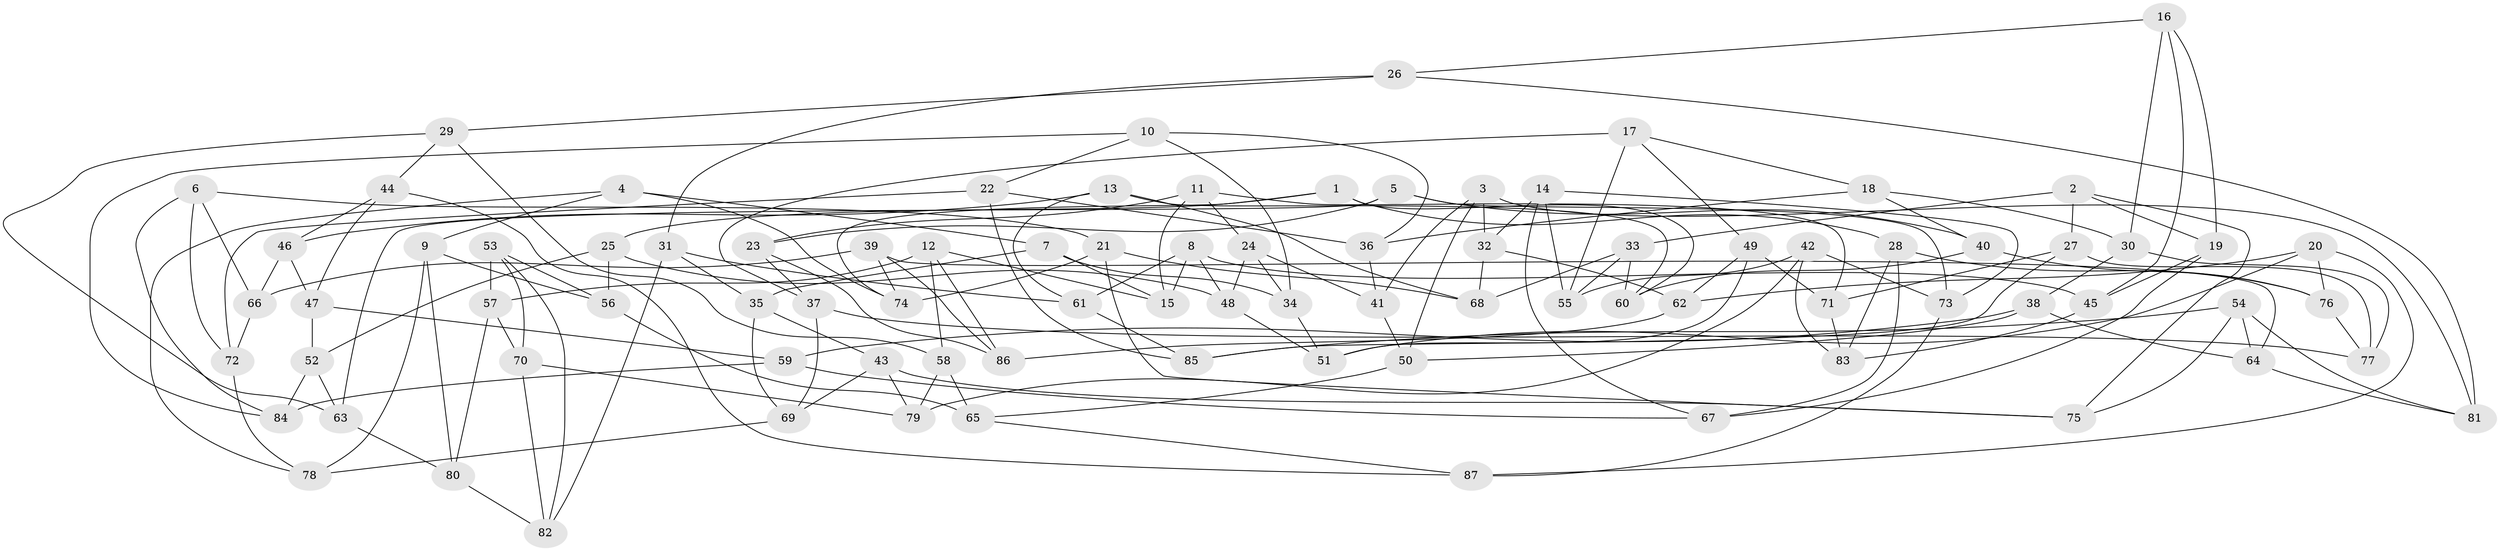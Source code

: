 // coarse degree distribution, {8: 0.08823529411764706, 5: 0.11764705882352941, 7: 0.11764705882352941, 11: 0.029411764705882353, 6: 0.14705882352941177, 9: 0.058823529411764705, 10: 0.11764705882352941, 4: 0.23529411764705882, 3: 0.08823529411764706}
// Generated by graph-tools (version 1.1) at 2025/20/03/04/25 18:20:37]
// undirected, 87 vertices, 174 edges
graph export_dot {
graph [start="1"]
  node [color=gray90,style=filled];
  1;
  2;
  3;
  4;
  5;
  6;
  7;
  8;
  9;
  10;
  11;
  12;
  13;
  14;
  15;
  16;
  17;
  18;
  19;
  20;
  21;
  22;
  23;
  24;
  25;
  26;
  27;
  28;
  29;
  30;
  31;
  32;
  33;
  34;
  35;
  36;
  37;
  38;
  39;
  40;
  41;
  42;
  43;
  44;
  45;
  46;
  47;
  48;
  49;
  50;
  51;
  52;
  53;
  54;
  55;
  56;
  57;
  58;
  59;
  60;
  61;
  62;
  63;
  64;
  65;
  66;
  67;
  68;
  69;
  70;
  71;
  72;
  73;
  74;
  75;
  76;
  77;
  78;
  79;
  80;
  81;
  82;
  83;
  84;
  85;
  86;
  87;
  1 -- 60;
  1 -- 28;
  1 -- 74;
  1 -- 25;
  2 -- 33;
  2 -- 19;
  2 -- 27;
  2 -- 75;
  3 -- 41;
  3 -- 32;
  3 -- 50;
  3 -- 81;
  4 -- 74;
  4 -- 9;
  4 -- 7;
  4 -- 78;
  5 -- 23;
  5 -- 63;
  5 -- 73;
  5 -- 40;
  6 -- 21;
  6 -- 72;
  6 -- 84;
  6 -- 66;
  7 -- 35;
  7 -- 34;
  7 -- 15;
  8 -- 48;
  8 -- 45;
  8 -- 61;
  8 -- 15;
  9 -- 80;
  9 -- 78;
  9 -- 56;
  10 -- 22;
  10 -- 34;
  10 -- 36;
  10 -- 84;
  11 -- 24;
  11 -- 71;
  11 -- 23;
  11 -- 15;
  12 -- 58;
  12 -- 57;
  12 -- 86;
  12 -- 15;
  13 -- 60;
  13 -- 68;
  13 -- 46;
  13 -- 61;
  14 -- 55;
  14 -- 73;
  14 -- 67;
  14 -- 32;
  16 -- 26;
  16 -- 19;
  16 -- 30;
  16 -- 45;
  17 -- 49;
  17 -- 18;
  17 -- 55;
  17 -- 37;
  18 -- 30;
  18 -- 40;
  18 -- 36;
  19 -- 67;
  19 -- 45;
  20 -- 51;
  20 -- 87;
  20 -- 62;
  20 -- 76;
  21 -- 68;
  21 -- 75;
  21 -- 74;
  22 -- 72;
  22 -- 85;
  22 -- 36;
  23 -- 86;
  23 -- 37;
  24 -- 34;
  24 -- 41;
  24 -- 48;
  25 -- 52;
  25 -- 56;
  25 -- 48;
  26 -- 29;
  26 -- 31;
  26 -- 81;
  27 -- 77;
  27 -- 85;
  27 -- 71;
  28 -- 83;
  28 -- 67;
  28 -- 76;
  29 -- 63;
  29 -- 58;
  29 -- 44;
  30 -- 77;
  30 -- 38;
  31 -- 82;
  31 -- 35;
  31 -- 61;
  32 -- 68;
  32 -- 62;
  33 -- 68;
  33 -- 55;
  33 -- 60;
  34 -- 51;
  35 -- 69;
  35 -- 43;
  36 -- 41;
  37 -- 77;
  37 -- 69;
  38 -- 64;
  38 -- 59;
  38 -- 50;
  39 -- 66;
  39 -- 64;
  39 -- 86;
  39 -- 74;
  40 -- 76;
  40 -- 60;
  41 -- 50;
  42 -- 55;
  42 -- 73;
  42 -- 79;
  42 -- 83;
  43 -- 69;
  43 -- 79;
  43 -- 75;
  44 -- 46;
  44 -- 87;
  44 -- 47;
  45 -- 83;
  46 -- 66;
  46 -- 47;
  47 -- 52;
  47 -- 59;
  48 -- 51;
  49 -- 62;
  49 -- 71;
  49 -- 51;
  50 -- 65;
  52 -- 63;
  52 -- 84;
  53 -- 70;
  53 -- 56;
  53 -- 82;
  53 -- 57;
  54 -- 64;
  54 -- 75;
  54 -- 81;
  54 -- 85;
  56 -- 65;
  57 -- 70;
  57 -- 80;
  58 -- 65;
  58 -- 79;
  59 -- 84;
  59 -- 67;
  61 -- 85;
  62 -- 86;
  63 -- 80;
  64 -- 81;
  65 -- 87;
  66 -- 72;
  69 -- 78;
  70 -- 79;
  70 -- 82;
  71 -- 83;
  72 -- 78;
  73 -- 87;
  76 -- 77;
  80 -- 82;
}
